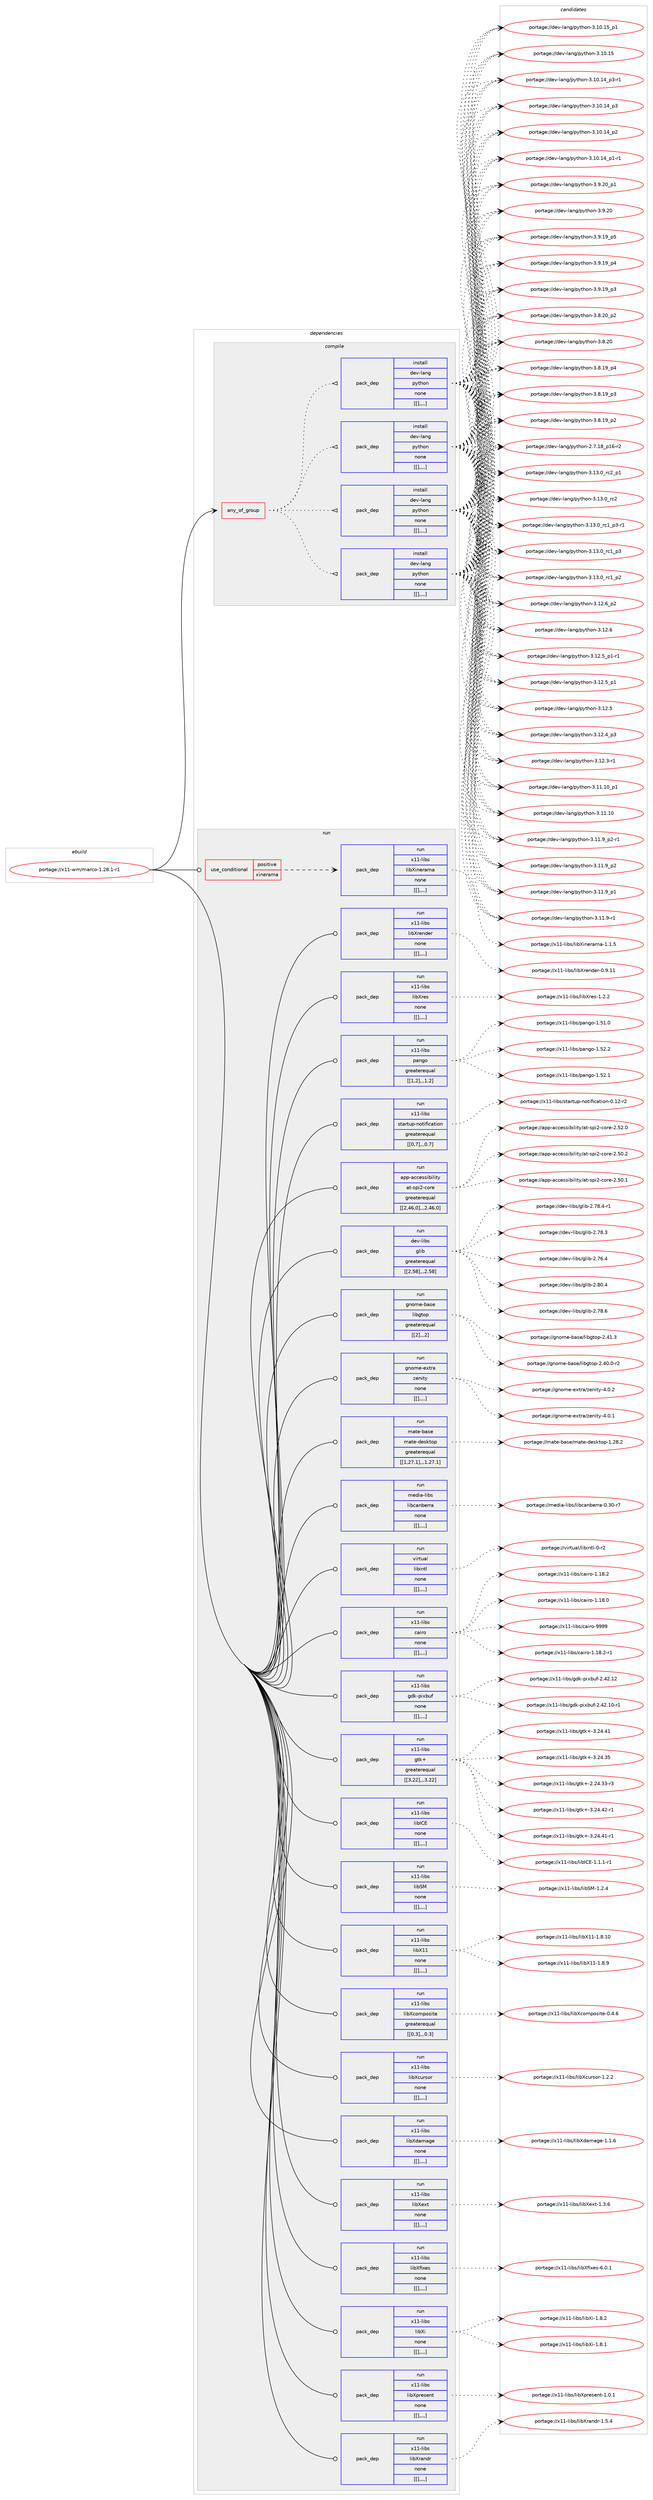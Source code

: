 digraph prolog {

# *************
# Graph options
# *************

newrank=true;
concentrate=true;
compound=true;
graph [rankdir=LR,fontname=Helvetica,fontsize=10,ranksep=1.5];#, ranksep=2.5, nodesep=0.2];
edge  [arrowhead=vee];
node  [fontname=Helvetica,fontsize=10];

# **********
# The ebuild
# **********

subgraph cluster_leftcol {
color=gray;
label=<<i>ebuild</i>>;
id [label="portage://x11-wm/marco-1.28.1-r1", color=red, width=4, href="../x11-wm/marco-1.28.1-r1.svg"];
}

# ****************
# The dependencies
# ****************

subgraph cluster_midcol {
color=gray;
label=<<i>dependencies</i>>;
subgraph cluster_compile {
fillcolor="#eeeeee";
style=filled;
label=<<i>compile</i>>;
subgraph any3238 {
dependency483380 [label=<<TABLE BORDER="0" CELLBORDER="1" CELLSPACING="0" CELLPADDING="4"><TR><TD CELLPADDING="10">any_of_group</TD></TR></TABLE>>, shape=none, color=red];subgraph pack351051 {
dependency483381 [label=<<TABLE BORDER="0" CELLBORDER="1" CELLSPACING="0" CELLPADDING="4" WIDTH="220"><TR><TD ROWSPAN="6" CELLPADDING="30">pack_dep</TD></TR><TR><TD WIDTH="110">install</TD></TR><TR><TD>dev-lang</TD></TR><TR><TD>python</TD></TR><TR><TD>none</TD></TR><TR><TD>[[],,,,]</TD></TR></TABLE>>, shape=none, color=blue];
}
dependency483380:e -> dependency483381:w [weight=20,style="dotted",arrowhead="oinv"];
subgraph pack351052 {
dependency483382 [label=<<TABLE BORDER="0" CELLBORDER="1" CELLSPACING="0" CELLPADDING="4" WIDTH="220"><TR><TD ROWSPAN="6" CELLPADDING="30">pack_dep</TD></TR><TR><TD WIDTH="110">install</TD></TR><TR><TD>dev-lang</TD></TR><TR><TD>python</TD></TR><TR><TD>none</TD></TR><TR><TD>[[],,,,]</TD></TR></TABLE>>, shape=none, color=blue];
}
dependency483380:e -> dependency483382:w [weight=20,style="dotted",arrowhead="oinv"];
subgraph pack351053 {
dependency483383 [label=<<TABLE BORDER="0" CELLBORDER="1" CELLSPACING="0" CELLPADDING="4" WIDTH="220"><TR><TD ROWSPAN="6" CELLPADDING="30">pack_dep</TD></TR><TR><TD WIDTH="110">install</TD></TR><TR><TD>dev-lang</TD></TR><TR><TD>python</TD></TR><TR><TD>none</TD></TR><TR><TD>[[],,,,]</TD></TR></TABLE>>, shape=none, color=blue];
}
dependency483380:e -> dependency483383:w [weight=20,style="dotted",arrowhead="oinv"];
subgraph pack351054 {
dependency483384 [label=<<TABLE BORDER="0" CELLBORDER="1" CELLSPACING="0" CELLPADDING="4" WIDTH="220"><TR><TD ROWSPAN="6" CELLPADDING="30">pack_dep</TD></TR><TR><TD WIDTH="110">install</TD></TR><TR><TD>dev-lang</TD></TR><TR><TD>python</TD></TR><TR><TD>none</TD></TR><TR><TD>[[],,,,]</TD></TR></TABLE>>, shape=none, color=blue];
}
dependency483380:e -> dependency483384:w [weight=20,style="dotted",arrowhead="oinv"];
}
id:e -> dependency483380:w [weight=20,style="solid",arrowhead="vee"];
}
subgraph cluster_compileandrun {
fillcolor="#eeeeee";
style=filled;
label=<<i>compile and run</i>>;
}
subgraph cluster_run {
fillcolor="#eeeeee";
style=filled;
label=<<i>run</i>>;
subgraph cond128862 {
dependency483385 [label=<<TABLE BORDER="0" CELLBORDER="1" CELLSPACING="0" CELLPADDING="4"><TR><TD ROWSPAN="3" CELLPADDING="10">use_conditional</TD></TR><TR><TD>positive</TD></TR><TR><TD>xinerama</TD></TR></TABLE>>, shape=none, color=red];
subgraph pack351055 {
dependency483386 [label=<<TABLE BORDER="0" CELLBORDER="1" CELLSPACING="0" CELLPADDING="4" WIDTH="220"><TR><TD ROWSPAN="6" CELLPADDING="30">pack_dep</TD></TR><TR><TD WIDTH="110">run</TD></TR><TR><TD>x11-libs</TD></TR><TR><TD>libXinerama</TD></TR><TR><TD>none</TD></TR><TR><TD>[[],,,,]</TD></TR></TABLE>>, shape=none, color=blue];
}
dependency483385:e -> dependency483386:w [weight=20,style="dashed",arrowhead="vee"];
}
id:e -> dependency483385:w [weight=20,style="solid",arrowhead="odot"];
subgraph pack351056 {
dependency483387 [label=<<TABLE BORDER="0" CELLBORDER="1" CELLSPACING="0" CELLPADDING="4" WIDTH="220"><TR><TD ROWSPAN="6" CELLPADDING="30">pack_dep</TD></TR><TR><TD WIDTH="110">run</TD></TR><TR><TD>app-accessibility</TD></TR><TR><TD>at-spi2-core</TD></TR><TR><TD>greaterequal</TD></TR><TR><TD>[[2,46,0],,,2.46.0]</TD></TR></TABLE>>, shape=none, color=blue];
}
id:e -> dependency483387:w [weight=20,style="solid",arrowhead="odot"];
subgraph pack351057 {
dependency483388 [label=<<TABLE BORDER="0" CELLBORDER="1" CELLSPACING="0" CELLPADDING="4" WIDTH="220"><TR><TD ROWSPAN="6" CELLPADDING="30">pack_dep</TD></TR><TR><TD WIDTH="110">run</TD></TR><TR><TD>dev-libs</TD></TR><TR><TD>glib</TD></TR><TR><TD>greaterequal</TD></TR><TR><TD>[[2,58],,,2.58]</TD></TR></TABLE>>, shape=none, color=blue];
}
id:e -> dependency483388:w [weight=20,style="solid",arrowhead="odot"];
subgraph pack351058 {
dependency483389 [label=<<TABLE BORDER="0" CELLBORDER="1" CELLSPACING="0" CELLPADDING="4" WIDTH="220"><TR><TD ROWSPAN="6" CELLPADDING="30">pack_dep</TD></TR><TR><TD WIDTH="110">run</TD></TR><TR><TD>gnome-base</TD></TR><TR><TD>libgtop</TD></TR><TR><TD>greaterequal</TD></TR><TR><TD>[[2],,,2]</TD></TR></TABLE>>, shape=none, color=blue];
}
id:e -> dependency483389:w [weight=20,style="solid",arrowhead="odot"];
subgraph pack351059 {
dependency483390 [label=<<TABLE BORDER="0" CELLBORDER="1" CELLSPACING="0" CELLPADDING="4" WIDTH="220"><TR><TD ROWSPAN="6" CELLPADDING="30">pack_dep</TD></TR><TR><TD WIDTH="110">run</TD></TR><TR><TD>gnome-extra</TD></TR><TR><TD>zenity</TD></TR><TR><TD>none</TD></TR><TR><TD>[[],,,,]</TD></TR></TABLE>>, shape=none, color=blue];
}
id:e -> dependency483390:w [weight=20,style="solid",arrowhead="odot"];
subgraph pack351060 {
dependency483391 [label=<<TABLE BORDER="0" CELLBORDER="1" CELLSPACING="0" CELLPADDING="4" WIDTH="220"><TR><TD ROWSPAN="6" CELLPADDING="30">pack_dep</TD></TR><TR><TD WIDTH="110">run</TD></TR><TR><TD>mate-base</TD></TR><TR><TD>mate-desktop</TD></TR><TR><TD>greaterequal</TD></TR><TR><TD>[[1,27,1],,,1.27.1]</TD></TR></TABLE>>, shape=none, color=blue];
}
id:e -> dependency483391:w [weight=20,style="solid",arrowhead="odot"];
subgraph pack351061 {
dependency483392 [label=<<TABLE BORDER="0" CELLBORDER="1" CELLSPACING="0" CELLPADDING="4" WIDTH="220"><TR><TD ROWSPAN="6" CELLPADDING="30">pack_dep</TD></TR><TR><TD WIDTH="110">run</TD></TR><TR><TD>media-libs</TD></TR><TR><TD>libcanberra</TD></TR><TR><TD>none</TD></TR><TR><TD>[[],,,,]</TD></TR></TABLE>>, shape=none, color=blue];
}
id:e -> dependency483392:w [weight=20,style="solid",arrowhead="odot"];
subgraph pack351062 {
dependency483393 [label=<<TABLE BORDER="0" CELLBORDER="1" CELLSPACING="0" CELLPADDING="4" WIDTH="220"><TR><TD ROWSPAN="6" CELLPADDING="30">pack_dep</TD></TR><TR><TD WIDTH="110">run</TD></TR><TR><TD>virtual</TD></TR><TR><TD>libintl</TD></TR><TR><TD>none</TD></TR><TR><TD>[[],,,,]</TD></TR></TABLE>>, shape=none, color=blue];
}
id:e -> dependency483393:w [weight=20,style="solid",arrowhead="odot"];
subgraph pack351063 {
dependency483394 [label=<<TABLE BORDER="0" CELLBORDER="1" CELLSPACING="0" CELLPADDING="4" WIDTH="220"><TR><TD ROWSPAN="6" CELLPADDING="30">pack_dep</TD></TR><TR><TD WIDTH="110">run</TD></TR><TR><TD>x11-libs</TD></TR><TR><TD>cairo</TD></TR><TR><TD>none</TD></TR><TR><TD>[[],,,,]</TD></TR></TABLE>>, shape=none, color=blue];
}
id:e -> dependency483394:w [weight=20,style="solid",arrowhead="odot"];
subgraph pack351064 {
dependency483395 [label=<<TABLE BORDER="0" CELLBORDER="1" CELLSPACING="0" CELLPADDING="4" WIDTH="220"><TR><TD ROWSPAN="6" CELLPADDING="30">pack_dep</TD></TR><TR><TD WIDTH="110">run</TD></TR><TR><TD>x11-libs</TD></TR><TR><TD>gdk-pixbuf</TD></TR><TR><TD>none</TD></TR><TR><TD>[[],,,,]</TD></TR></TABLE>>, shape=none, color=blue];
}
id:e -> dependency483395:w [weight=20,style="solid",arrowhead="odot"];
subgraph pack351065 {
dependency483396 [label=<<TABLE BORDER="0" CELLBORDER="1" CELLSPACING="0" CELLPADDING="4" WIDTH="220"><TR><TD ROWSPAN="6" CELLPADDING="30">pack_dep</TD></TR><TR><TD WIDTH="110">run</TD></TR><TR><TD>x11-libs</TD></TR><TR><TD>gtk+</TD></TR><TR><TD>greaterequal</TD></TR><TR><TD>[[3,22],,,3.22]</TD></TR></TABLE>>, shape=none, color=blue];
}
id:e -> dependency483396:w [weight=20,style="solid",arrowhead="odot"];
subgraph pack351066 {
dependency483397 [label=<<TABLE BORDER="0" CELLBORDER="1" CELLSPACING="0" CELLPADDING="4" WIDTH="220"><TR><TD ROWSPAN="6" CELLPADDING="30">pack_dep</TD></TR><TR><TD WIDTH="110">run</TD></TR><TR><TD>x11-libs</TD></TR><TR><TD>libICE</TD></TR><TR><TD>none</TD></TR><TR><TD>[[],,,,]</TD></TR></TABLE>>, shape=none, color=blue];
}
id:e -> dependency483397:w [weight=20,style="solid",arrowhead="odot"];
subgraph pack351067 {
dependency483398 [label=<<TABLE BORDER="0" CELLBORDER="1" CELLSPACING="0" CELLPADDING="4" WIDTH="220"><TR><TD ROWSPAN="6" CELLPADDING="30">pack_dep</TD></TR><TR><TD WIDTH="110">run</TD></TR><TR><TD>x11-libs</TD></TR><TR><TD>libSM</TD></TR><TR><TD>none</TD></TR><TR><TD>[[],,,,]</TD></TR></TABLE>>, shape=none, color=blue];
}
id:e -> dependency483398:w [weight=20,style="solid",arrowhead="odot"];
subgraph pack351068 {
dependency483399 [label=<<TABLE BORDER="0" CELLBORDER="1" CELLSPACING="0" CELLPADDING="4" WIDTH="220"><TR><TD ROWSPAN="6" CELLPADDING="30">pack_dep</TD></TR><TR><TD WIDTH="110">run</TD></TR><TR><TD>x11-libs</TD></TR><TR><TD>libX11</TD></TR><TR><TD>none</TD></TR><TR><TD>[[],,,,]</TD></TR></TABLE>>, shape=none, color=blue];
}
id:e -> dependency483399:w [weight=20,style="solid",arrowhead="odot"];
subgraph pack351069 {
dependency483400 [label=<<TABLE BORDER="0" CELLBORDER="1" CELLSPACING="0" CELLPADDING="4" WIDTH="220"><TR><TD ROWSPAN="6" CELLPADDING="30">pack_dep</TD></TR><TR><TD WIDTH="110">run</TD></TR><TR><TD>x11-libs</TD></TR><TR><TD>libXcomposite</TD></TR><TR><TD>greaterequal</TD></TR><TR><TD>[[0,3],,,0.3]</TD></TR></TABLE>>, shape=none, color=blue];
}
id:e -> dependency483400:w [weight=20,style="solid",arrowhead="odot"];
subgraph pack351070 {
dependency483401 [label=<<TABLE BORDER="0" CELLBORDER="1" CELLSPACING="0" CELLPADDING="4" WIDTH="220"><TR><TD ROWSPAN="6" CELLPADDING="30">pack_dep</TD></TR><TR><TD WIDTH="110">run</TD></TR><TR><TD>x11-libs</TD></TR><TR><TD>libXcursor</TD></TR><TR><TD>none</TD></TR><TR><TD>[[],,,,]</TD></TR></TABLE>>, shape=none, color=blue];
}
id:e -> dependency483401:w [weight=20,style="solid",arrowhead="odot"];
subgraph pack351071 {
dependency483402 [label=<<TABLE BORDER="0" CELLBORDER="1" CELLSPACING="0" CELLPADDING="4" WIDTH="220"><TR><TD ROWSPAN="6" CELLPADDING="30">pack_dep</TD></TR><TR><TD WIDTH="110">run</TD></TR><TR><TD>x11-libs</TD></TR><TR><TD>libXdamage</TD></TR><TR><TD>none</TD></TR><TR><TD>[[],,,,]</TD></TR></TABLE>>, shape=none, color=blue];
}
id:e -> dependency483402:w [weight=20,style="solid",arrowhead="odot"];
subgraph pack351072 {
dependency483403 [label=<<TABLE BORDER="0" CELLBORDER="1" CELLSPACING="0" CELLPADDING="4" WIDTH="220"><TR><TD ROWSPAN="6" CELLPADDING="30">pack_dep</TD></TR><TR><TD WIDTH="110">run</TD></TR><TR><TD>x11-libs</TD></TR><TR><TD>libXext</TD></TR><TR><TD>none</TD></TR><TR><TD>[[],,,,]</TD></TR></TABLE>>, shape=none, color=blue];
}
id:e -> dependency483403:w [weight=20,style="solid",arrowhead="odot"];
subgraph pack351073 {
dependency483404 [label=<<TABLE BORDER="0" CELLBORDER="1" CELLSPACING="0" CELLPADDING="4" WIDTH="220"><TR><TD ROWSPAN="6" CELLPADDING="30">pack_dep</TD></TR><TR><TD WIDTH="110">run</TD></TR><TR><TD>x11-libs</TD></TR><TR><TD>libXfixes</TD></TR><TR><TD>none</TD></TR><TR><TD>[[],,,,]</TD></TR></TABLE>>, shape=none, color=blue];
}
id:e -> dependency483404:w [weight=20,style="solid",arrowhead="odot"];
subgraph pack351074 {
dependency483405 [label=<<TABLE BORDER="0" CELLBORDER="1" CELLSPACING="0" CELLPADDING="4" WIDTH="220"><TR><TD ROWSPAN="6" CELLPADDING="30">pack_dep</TD></TR><TR><TD WIDTH="110">run</TD></TR><TR><TD>x11-libs</TD></TR><TR><TD>libXi</TD></TR><TR><TD>none</TD></TR><TR><TD>[[],,,,]</TD></TR></TABLE>>, shape=none, color=blue];
}
id:e -> dependency483405:w [weight=20,style="solid",arrowhead="odot"];
subgraph pack351075 {
dependency483406 [label=<<TABLE BORDER="0" CELLBORDER="1" CELLSPACING="0" CELLPADDING="4" WIDTH="220"><TR><TD ROWSPAN="6" CELLPADDING="30">pack_dep</TD></TR><TR><TD WIDTH="110">run</TD></TR><TR><TD>x11-libs</TD></TR><TR><TD>libXpresent</TD></TR><TR><TD>none</TD></TR><TR><TD>[[],,,,]</TD></TR></TABLE>>, shape=none, color=blue];
}
id:e -> dependency483406:w [weight=20,style="solid",arrowhead="odot"];
subgraph pack351076 {
dependency483407 [label=<<TABLE BORDER="0" CELLBORDER="1" CELLSPACING="0" CELLPADDING="4" WIDTH="220"><TR><TD ROWSPAN="6" CELLPADDING="30">pack_dep</TD></TR><TR><TD WIDTH="110">run</TD></TR><TR><TD>x11-libs</TD></TR><TR><TD>libXrandr</TD></TR><TR><TD>none</TD></TR><TR><TD>[[],,,,]</TD></TR></TABLE>>, shape=none, color=blue];
}
id:e -> dependency483407:w [weight=20,style="solid",arrowhead="odot"];
subgraph pack351077 {
dependency483408 [label=<<TABLE BORDER="0" CELLBORDER="1" CELLSPACING="0" CELLPADDING="4" WIDTH="220"><TR><TD ROWSPAN="6" CELLPADDING="30">pack_dep</TD></TR><TR><TD WIDTH="110">run</TD></TR><TR><TD>x11-libs</TD></TR><TR><TD>libXrender</TD></TR><TR><TD>none</TD></TR><TR><TD>[[],,,,]</TD></TR></TABLE>>, shape=none, color=blue];
}
id:e -> dependency483408:w [weight=20,style="solid",arrowhead="odot"];
subgraph pack351078 {
dependency483409 [label=<<TABLE BORDER="0" CELLBORDER="1" CELLSPACING="0" CELLPADDING="4" WIDTH="220"><TR><TD ROWSPAN="6" CELLPADDING="30">pack_dep</TD></TR><TR><TD WIDTH="110">run</TD></TR><TR><TD>x11-libs</TD></TR><TR><TD>libXres</TD></TR><TR><TD>none</TD></TR><TR><TD>[[],,,,]</TD></TR></TABLE>>, shape=none, color=blue];
}
id:e -> dependency483409:w [weight=20,style="solid",arrowhead="odot"];
subgraph pack351079 {
dependency483410 [label=<<TABLE BORDER="0" CELLBORDER="1" CELLSPACING="0" CELLPADDING="4" WIDTH="220"><TR><TD ROWSPAN="6" CELLPADDING="30">pack_dep</TD></TR><TR><TD WIDTH="110">run</TD></TR><TR><TD>x11-libs</TD></TR><TR><TD>pango</TD></TR><TR><TD>greaterequal</TD></TR><TR><TD>[[1,2],,,1.2]</TD></TR></TABLE>>, shape=none, color=blue];
}
id:e -> dependency483410:w [weight=20,style="solid",arrowhead="odot"];
subgraph pack351080 {
dependency483411 [label=<<TABLE BORDER="0" CELLBORDER="1" CELLSPACING="0" CELLPADDING="4" WIDTH="220"><TR><TD ROWSPAN="6" CELLPADDING="30">pack_dep</TD></TR><TR><TD WIDTH="110">run</TD></TR><TR><TD>x11-libs</TD></TR><TR><TD>startup-notification</TD></TR><TR><TD>greaterequal</TD></TR><TR><TD>[[0,7],,,0.7]</TD></TR></TABLE>>, shape=none, color=blue];
}
id:e -> dependency483411:w [weight=20,style="solid",arrowhead="odot"];
}
}

# **************
# The candidates
# **************

subgraph cluster_choices {
rank=same;
color=gray;
label=<<i>candidates</i>>;

subgraph choice351051 {
color=black;
nodesep=1;
choice100101118451089711010347112121116104111110455146495146489511499509511249 [label="portage://dev-lang/python-3.13.0_rc2_p1", color=red, width=4,href="../dev-lang/python-3.13.0_rc2_p1.svg"];
choice10010111845108971101034711212111610411111045514649514648951149950 [label="portage://dev-lang/python-3.13.0_rc2", color=red, width=4,href="../dev-lang/python-3.13.0_rc2.svg"];
choice1001011184510897110103471121211161041111104551464951464895114994995112514511449 [label="portage://dev-lang/python-3.13.0_rc1_p3-r1", color=red, width=4,href="../dev-lang/python-3.13.0_rc1_p3-r1.svg"];
choice100101118451089711010347112121116104111110455146495146489511499499511251 [label="portage://dev-lang/python-3.13.0_rc1_p3", color=red, width=4,href="../dev-lang/python-3.13.0_rc1_p3.svg"];
choice100101118451089711010347112121116104111110455146495146489511499499511250 [label="portage://dev-lang/python-3.13.0_rc1_p2", color=red, width=4,href="../dev-lang/python-3.13.0_rc1_p2.svg"];
choice100101118451089711010347112121116104111110455146495046549511250 [label="portage://dev-lang/python-3.12.6_p2", color=red, width=4,href="../dev-lang/python-3.12.6_p2.svg"];
choice10010111845108971101034711212111610411111045514649504654 [label="portage://dev-lang/python-3.12.6", color=red, width=4,href="../dev-lang/python-3.12.6.svg"];
choice1001011184510897110103471121211161041111104551464950465395112494511449 [label="portage://dev-lang/python-3.12.5_p1-r1", color=red, width=4,href="../dev-lang/python-3.12.5_p1-r1.svg"];
choice100101118451089711010347112121116104111110455146495046539511249 [label="portage://dev-lang/python-3.12.5_p1", color=red, width=4,href="../dev-lang/python-3.12.5_p1.svg"];
choice10010111845108971101034711212111610411111045514649504653 [label="portage://dev-lang/python-3.12.5", color=red, width=4,href="../dev-lang/python-3.12.5.svg"];
choice100101118451089711010347112121116104111110455146495046529511251 [label="portage://dev-lang/python-3.12.4_p3", color=red, width=4,href="../dev-lang/python-3.12.4_p3.svg"];
choice100101118451089711010347112121116104111110455146495046514511449 [label="portage://dev-lang/python-3.12.3-r1", color=red, width=4,href="../dev-lang/python-3.12.3-r1.svg"];
choice10010111845108971101034711212111610411111045514649494649489511249 [label="portage://dev-lang/python-3.11.10_p1", color=red, width=4,href="../dev-lang/python-3.11.10_p1.svg"];
choice1001011184510897110103471121211161041111104551464949464948 [label="portage://dev-lang/python-3.11.10", color=red, width=4,href="../dev-lang/python-3.11.10.svg"];
choice1001011184510897110103471121211161041111104551464949465795112504511449 [label="portage://dev-lang/python-3.11.9_p2-r1", color=red, width=4,href="../dev-lang/python-3.11.9_p2-r1.svg"];
choice100101118451089711010347112121116104111110455146494946579511250 [label="portage://dev-lang/python-3.11.9_p2", color=red, width=4,href="../dev-lang/python-3.11.9_p2.svg"];
choice100101118451089711010347112121116104111110455146494946579511249 [label="portage://dev-lang/python-3.11.9_p1", color=red, width=4,href="../dev-lang/python-3.11.9_p1.svg"];
choice100101118451089711010347112121116104111110455146494946574511449 [label="portage://dev-lang/python-3.11.9-r1", color=red, width=4,href="../dev-lang/python-3.11.9-r1.svg"];
choice10010111845108971101034711212111610411111045514649484649539511249 [label="portage://dev-lang/python-3.10.15_p1", color=red, width=4,href="../dev-lang/python-3.10.15_p1.svg"];
choice1001011184510897110103471121211161041111104551464948464953 [label="portage://dev-lang/python-3.10.15", color=red, width=4,href="../dev-lang/python-3.10.15.svg"];
choice100101118451089711010347112121116104111110455146494846495295112514511449 [label="portage://dev-lang/python-3.10.14_p3-r1", color=red, width=4,href="../dev-lang/python-3.10.14_p3-r1.svg"];
choice10010111845108971101034711212111610411111045514649484649529511251 [label="portage://dev-lang/python-3.10.14_p3", color=red, width=4,href="../dev-lang/python-3.10.14_p3.svg"];
choice10010111845108971101034711212111610411111045514649484649529511250 [label="portage://dev-lang/python-3.10.14_p2", color=red, width=4,href="../dev-lang/python-3.10.14_p2.svg"];
choice100101118451089711010347112121116104111110455146494846495295112494511449 [label="portage://dev-lang/python-3.10.14_p1-r1", color=red, width=4,href="../dev-lang/python-3.10.14_p1-r1.svg"];
choice100101118451089711010347112121116104111110455146574650489511249 [label="portage://dev-lang/python-3.9.20_p1", color=red, width=4,href="../dev-lang/python-3.9.20_p1.svg"];
choice10010111845108971101034711212111610411111045514657465048 [label="portage://dev-lang/python-3.9.20", color=red, width=4,href="../dev-lang/python-3.9.20.svg"];
choice100101118451089711010347112121116104111110455146574649579511253 [label="portage://dev-lang/python-3.9.19_p5", color=red, width=4,href="../dev-lang/python-3.9.19_p5.svg"];
choice100101118451089711010347112121116104111110455146574649579511252 [label="portage://dev-lang/python-3.9.19_p4", color=red, width=4,href="../dev-lang/python-3.9.19_p4.svg"];
choice100101118451089711010347112121116104111110455146574649579511251 [label="portage://dev-lang/python-3.9.19_p3", color=red, width=4,href="../dev-lang/python-3.9.19_p3.svg"];
choice100101118451089711010347112121116104111110455146564650489511250 [label="portage://dev-lang/python-3.8.20_p2", color=red, width=4,href="../dev-lang/python-3.8.20_p2.svg"];
choice10010111845108971101034711212111610411111045514656465048 [label="portage://dev-lang/python-3.8.20", color=red, width=4,href="../dev-lang/python-3.8.20.svg"];
choice100101118451089711010347112121116104111110455146564649579511252 [label="portage://dev-lang/python-3.8.19_p4", color=red, width=4,href="../dev-lang/python-3.8.19_p4.svg"];
choice100101118451089711010347112121116104111110455146564649579511251 [label="portage://dev-lang/python-3.8.19_p3", color=red, width=4,href="../dev-lang/python-3.8.19_p3.svg"];
choice100101118451089711010347112121116104111110455146564649579511250 [label="portage://dev-lang/python-3.8.19_p2", color=red, width=4,href="../dev-lang/python-3.8.19_p2.svg"];
choice100101118451089711010347112121116104111110455046554649569511249544511450 [label="portage://dev-lang/python-2.7.18_p16-r2", color=red, width=4,href="../dev-lang/python-2.7.18_p16-r2.svg"];
dependency483381:e -> choice100101118451089711010347112121116104111110455146495146489511499509511249:w [style=dotted,weight="100"];
dependency483381:e -> choice10010111845108971101034711212111610411111045514649514648951149950:w [style=dotted,weight="100"];
dependency483381:e -> choice1001011184510897110103471121211161041111104551464951464895114994995112514511449:w [style=dotted,weight="100"];
dependency483381:e -> choice100101118451089711010347112121116104111110455146495146489511499499511251:w [style=dotted,weight="100"];
dependency483381:e -> choice100101118451089711010347112121116104111110455146495146489511499499511250:w [style=dotted,weight="100"];
dependency483381:e -> choice100101118451089711010347112121116104111110455146495046549511250:w [style=dotted,weight="100"];
dependency483381:e -> choice10010111845108971101034711212111610411111045514649504654:w [style=dotted,weight="100"];
dependency483381:e -> choice1001011184510897110103471121211161041111104551464950465395112494511449:w [style=dotted,weight="100"];
dependency483381:e -> choice100101118451089711010347112121116104111110455146495046539511249:w [style=dotted,weight="100"];
dependency483381:e -> choice10010111845108971101034711212111610411111045514649504653:w [style=dotted,weight="100"];
dependency483381:e -> choice100101118451089711010347112121116104111110455146495046529511251:w [style=dotted,weight="100"];
dependency483381:e -> choice100101118451089711010347112121116104111110455146495046514511449:w [style=dotted,weight="100"];
dependency483381:e -> choice10010111845108971101034711212111610411111045514649494649489511249:w [style=dotted,weight="100"];
dependency483381:e -> choice1001011184510897110103471121211161041111104551464949464948:w [style=dotted,weight="100"];
dependency483381:e -> choice1001011184510897110103471121211161041111104551464949465795112504511449:w [style=dotted,weight="100"];
dependency483381:e -> choice100101118451089711010347112121116104111110455146494946579511250:w [style=dotted,weight="100"];
dependency483381:e -> choice100101118451089711010347112121116104111110455146494946579511249:w [style=dotted,weight="100"];
dependency483381:e -> choice100101118451089711010347112121116104111110455146494946574511449:w [style=dotted,weight="100"];
dependency483381:e -> choice10010111845108971101034711212111610411111045514649484649539511249:w [style=dotted,weight="100"];
dependency483381:e -> choice1001011184510897110103471121211161041111104551464948464953:w [style=dotted,weight="100"];
dependency483381:e -> choice100101118451089711010347112121116104111110455146494846495295112514511449:w [style=dotted,weight="100"];
dependency483381:e -> choice10010111845108971101034711212111610411111045514649484649529511251:w [style=dotted,weight="100"];
dependency483381:e -> choice10010111845108971101034711212111610411111045514649484649529511250:w [style=dotted,weight="100"];
dependency483381:e -> choice100101118451089711010347112121116104111110455146494846495295112494511449:w [style=dotted,weight="100"];
dependency483381:e -> choice100101118451089711010347112121116104111110455146574650489511249:w [style=dotted,weight="100"];
dependency483381:e -> choice10010111845108971101034711212111610411111045514657465048:w [style=dotted,weight="100"];
dependency483381:e -> choice100101118451089711010347112121116104111110455146574649579511253:w [style=dotted,weight="100"];
dependency483381:e -> choice100101118451089711010347112121116104111110455146574649579511252:w [style=dotted,weight="100"];
dependency483381:e -> choice100101118451089711010347112121116104111110455146574649579511251:w [style=dotted,weight="100"];
dependency483381:e -> choice100101118451089711010347112121116104111110455146564650489511250:w [style=dotted,weight="100"];
dependency483381:e -> choice10010111845108971101034711212111610411111045514656465048:w [style=dotted,weight="100"];
dependency483381:e -> choice100101118451089711010347112121116104111110455146564649579511252:w [style=dotted,weight="100"];
dependency483381:e -> choice100101118451089711010347112121116104111110455146564649579511251:w [style=dotted,weight="100"];
dependency483381:e -> choice100101118451089711010347112121116104111110455146564649579511250:w [style=dotted,weight="100"];
dependency483381:e -> choice100101118451089711010347112121116104111110455046554649569511249544511450:w [style=dotted,weight="100"];
}
subgraph choice351052 {
color=black;
nodesep=1;
choice100101118451089711010347112121116104111110455146495146489511499509511249 [label="portage://dev-lang/python-3.13.0_rc2_p1", color=red, width=4,href="../dev-lang/python-3.13.0_rc2_p1.svg"];
choice10010111845108971101034711212111610411111045514649514648951149950 [label="portage://dev-lang/python-3.13.0_rc2", color=red, width=4,href="../dev-lang/python-3.13.0_rc2.svg"];
choice1001011184510897110103471121211161041111104551464951464895114994995112514511449 [label="portage://dev-lang/python-3.13.0_rc1_p3-r1", color=red, width=4,href="../dev-lang/python-3.13.0_rc1_p3-r1.svg"];
choice100101118451089711010347112121116104111110455146495146489511499499511251 [label="portage://dev-lang/python-3.13.0_rc1_p3", color=red, width=4,href="../dev-lang/python-3.13.0_rc1_p3.svg"];
choice100101118451089711010347112121116104111110455146495146489511499499511250 [label="portage://dev-lang/python-3.13.0_rc1_p2", color=red, width=4,href="../dev-lang/python-3.13.0_rc1_p2.svg"];
choice100101118451089711010347112121116104111110455146495046549511250 [label="portage://dev-lang/python-3.12.6_p2", color=red, width=4,href="../dev-lang/python-3.12.6_p2.svg"];
choice10010111845108971101034711212111610411111045514649504654 [label="portage://dev-lang/python-3.12.6", color=red, width=4,href="../dev-lang/python-3.12.6.svg"];
choice1001011184510897110103471121211161041111104551464950465395112494511449 [label="portage://dev-lang/python-3.12.5_p1-r1", color=red, width=4,href="../dev-lang/python-3.12.5_p1-r1.svg"];
choice100101118451089711010347112121116104111110455146495046539511249 [label="portage://dev-lang/python-3.12.5_p1", color=red, width=4,href="../dev-lang/python-3.12.5_p1.svg"];
choice10010111845108971101034711212111610411111045514649504653 [label="portage://dev-lang/python-3.12.5", color=red, width=4,href="../dev-lang/python-3.12.5.svg"];
choice100101118451089711010347112121116104111110455146495046529511251 [label="portage://dev-lang/python-3.12.4_p3", color=red, width=4,href="../dev-lang/python-3.12.4_p3.svg"];
choice100101118451089711010347112121116104111110455146495046514511449 [label="portage://dev-lang/python-3.12.3-r1", color=red, width=4,href="../dev-lang/python-3.12.3-r1.svg"];
choice10010111845108971101034711212111610411111045514649494649489511249 [label="portage://dev-lang/python-3.11.10_p1", color=red, width=4,href="../dev-lang/python-3.11.10_p1.svg"];
choice1001011184510897110103471121211161041111104551464949464948 [label="portage://dev-lang/python-3.11.10", color=red, width=4,href="../dev-lang/python-3.11.10.svg"];
choice1001011184510897110103471121211161041111104551464949465795112504511449 [label="portage://dev-lang/python-3.11.9_p2-r1", color=red, width=4,href="../dev-lang/python-3.11.9_p2-r1.svg"];
choice100101118451089711010347112121116104111110455146494946579511250 [label="portage://dev-lang/python-3.11.9_p2", color=red, width=4,href="../dev-lang/python-3.11.9_p2.svg"];
choice100101118451089711010347112121116104111110455146494946579511249 [label="portage://dev-lang/python-3.11.9_p1", color=red, width=4,href="../dev-lang/python-3.11.9_p1.svg"];
choice100101118451089711010347112121116104111110455146494946574511449 [label="portage://dev-lang/python-3.11.9-r1", color=red, width=4,href="../dev-lang/python-3.11.9-r1.svg"];
choice10010111845108971101034711212111610411111045514649484649539511249 [label="portage://dev-lang/python-3.10.15_p1", color=red, width=4,href="../dev-lang/python-3.10.15_p1.svg"];
choice1001011184510897110103471121211161041111104551464948464953 [label="portage://dev-lang/python-3.10.15", color=red, width=4,href="../dev-lang/python-3.10.15.svg"];
choice100101118451089711010347112121116104111110455146494846495295112514511449 [label="portage://dev-lang/python-3.10.14_p3-r1", color=red, width=4,href="../dev-lang/python-3.10.14_p3-r1.svg"];
choice10010111845108971101034711212111610411111045514649484649529511251 [label="portage://dev-lang/python-3.10.14_p3", color=red, width=4,href="../dev-lang/python-3.10.14_p3.svg"];
choice10010111845108971101034711212111610411111045514649484649529511250 [label="portage://dev-lang/python-3.10.14_p2", color=red, width=4,href="../dev-lang/python-3.10.14_p2.svg"];
choice100101118451089711010347112121116104111110455146494846495295112494511449 [label="portage://dev-lang/python-3.10.14_p1-r1", color=red, width=4,href="../dev-lang/python-3.10.14_p1-r1.svg"];
choice100101118451089711010347112121116104111110455146574650489511249 [label="portage://dev-lang/python-3.9.20_p1", color=red, width=4,href="../dev-lang/python-3.9.20_p1.svg"];
choice10010111845108971101034711212111610411111045514657465048 [label="portage://dev-lang/python-3.9.20", color=red, width=4,href="../dev-lang/python-3.9.20.svg"];
choice100101118451089711010347112121116104111110455146574649579511253 [label="portage://dev-lang/python-3.9.19_p5", color=red, width=4,href="../dev-lang/python-3.9.19_p5.svg"];
choice100101118451089711010347112121116104111110455146574649579511252 [label="portage://dev-lang/python-3.9.19_p4", color=red, width=4,href="../dev-lang/python-3.9.19_p4.svg"];
choice100101118451089711010347112121116104111110455146574649579511251 [label="portage://dev-lang/python-3.9.19_p3", color=red, width=4,href="../dev-lang/python-3.9.19_p3.svg"];
choice100101118451089711010347112121116104111110455146564650489511250 [label="portage://dev-lang/python-3.8.20_p2", color=red, width=4,href="../dev-lang/python-3.8.20_p2.svg"];
choice10010111845108971101034711212111610411111045514656465048 [label="portage://dev-lang/python-3.8.20", color=red, width=4,href="../dev-lang/python-3.8.20.svg"];
choice100101118451089711010347112121116104111110455146564649579511252 [label="portage://dev-lang/python-3.8.19_p4", color=red, width=4,href="../dev-lang/python-3.8.19_p4.svg"];
choice100101118451089711010347112121116104111110455146564649579511251 [label="portage://dev-lang/python-3.8.19_p3", color=red, width=4,href="../dev-lang/python-3.8.19_p3.svg"];
choice100101118451089711010347112121116104111110455146564649579511250 [label="portage://dev-lang/python-3.8.19_p2", color=red, width=4,href="../dev-lang/python-3.8.19_p2.svg"];
choice100101118451089711010347112121116104111110455046554649569511249544511450 [label="portage://dev-lang/python-2.7.18_p16-r2", color=red, width=4,href="../dev-lang/python-2.7.18_p16-r2.svg"];
dependency483382:e -> choice100101118451089711010347112121116104111110455146495146489511499509511249:w [style=dotted,weight="100"];
dependency483382:e -> choice10010111845108971101034711212111610411111045514649514648951149950:w [style=dotted,weight="100"];
dependency483382:e -> choice1001011184510897110103471121211161041111104551464951464895114994995112514511449:w [style=dotted,weight="100"];
dependency483382:e -> choice100101118451089711010347112121116104111110455146495146489511499499511251:w [style=dotted,weight="100"];
dependency483382:e -> choice100101118451089711010347112121116104111110455146495146489511499499511250:w [style=dotted,weight="100"];
dependency483382:e -> choice100101118451089711010347112121116104111110455146495046549511250:w [style=dotted,weight="100"];
dependency483382:e -> choice10010111845108971101034711212111610411111045514649504654:w [style=dotted,weight="100"];
dependency483382:e -> choice1001011184510897110103471121211161041111104551464950465395112494511449:w [style=dotted,weight="100"];
dependency483382:e -> choice100101118451089711010347112121116104111110455146495046539511249:w [style=dotted,weight="100"];
dependency483382:e -> choice10010111845108971101034711212111610411111045514649504653:w [style=dotted,weight="100"];
dependency483382:e -> choice100101118451089711010347112121116104111110455146495046529511251:w [style=dotted,weight="100"];
dependency483382:e -> choice100101118451089711010347112121116104111110455146495046514511449:w [style=dotted,weight="100"];
dependency483382:e -> choice10010111845108971101034711212111610411111045514649494649489511249:w [style=dotted,weight="100"];
dependency483382:e -> choice1001011184510897110103471121211161041111104551464949464948:w [style=dotted,weight="100"];
dependency483382:e -> choice1001011184510897110103471121211161041111104551464949465795112504511449:w [style=dotted,weight="100"];
dependency483382:e -> choice100101118451089711010347112121116104111110455146494946579511250:w [style=dotted,weight="100"];
dependency483382:e -> choice100101118451089711010347112121116104111110455146494946579511249:w [style=dotted,weight="100"];
dependency483382:e -> choice100101118451089711010347112121116104111110455146494946574511449:w [style=dotted,weight="100"];
dependency483382:e -> choice10010111845108971101034711212111610411111045514649484649539511249:w [style=dotted,weight="100"];
dependency483382:e -> choice1001011184510897110103471121211161041111104551464948464953:w [style=dotted,weight="100"];
dependency483382:e -> choice100101118451089711010347112121116104111110455146494846495295112514511449:w [style=dotted,weight="100"];
dependency483382:e -> choice10010111845108971101034711212111610411111045514649484649529511251:w [style=dotted,weight="100"];
dependency483382:e -> choice10010111845108971101034711212111610411111045514649484649529511250:w [style=dotted,weight="100"];
dependency483382:e -> choice100101118451089711010347112121116104111110455146494846495295112494511449:w [style=dotted,weight="100"];
dependency483382:e -> choice100101118451089711010347112121116104111110455146574650489511249:w [style=dotted,weight="100"];
dependency483382:e -> choice10010111845108971101034711212111610411111045514657465048:w [style=dotted,weight="100"];
dependency483382:e -> choice100101118451089711010347112121116104111110455146574649579511253:w [style=dotted,weight="100"];
dependency483382:e -> choice100101118451089711010347112121116104111110455146574649579511252:w [style=dotted,weight="100"];
dependency483382:e -> choice100101118451089711010347112121116104111110455146574649579511251:w [style=dotted,weight="100"];
dependency483382:e -> choice100101118451089711010347112121116104111110455146564650489511250:w [style=dotted,weight="100"];
dependency483382:e -> choice10010111845108971101034711212111610411111045514656465048:w [style=dotted,weight="100"];
dependency483382:e -> choice100101118451089711010347112121116104111110455146564649579511252:w [style=dotted,weight="100"];
dependency483382:e -> choice100101118451089711010347112121116104111110455146564649579511251:w [style=dotted,weight="100"];
dependency483382:e -> choice100101118451089711010347112121116104111110455146564649579511250:w [style=dotted,weight="100"];
dependency483382:e -> choice100101118451089711010347112121116104111110455046554649569511249544511450:w [style=dotted,weight="100"];
}
subgraph choice351053 {
color=black;
nodesep=1;
choice100101118451089711010347112121116104111110455146495146489511499509511249 [label="portage://dev-lang/python-3.13.0_rc2_p1", color=red, width=4,href="../dev-lang/python-3.13.0_rc2_p1.svg"];
choice10010111845108971101034711212111610411111045514649514648951149950 [label="portage://dev-lang/python-3.13.0_rc2", color=red, width=4,href="../dev-lang/python-3.13.0_rc2.svg"];
choice1001011184510897110103471121211161041111104551464951464895114994995112514511449 [label="portage://dev-lang/python-3.13.0_rc1_p3-r1", color=red, width=4,href="../dev-lang/python-3.13.0_rc1_p3-r1.svg"];
choice100101118451089711010347112121116104111110455146495146489511499499511251 [label="portage://dev-lang/python-3.13.0_rc1_p3", color=red, width=4,href="../dev-lang/python-3.13.0_rc1_p3.svg"];
choice100101118451089711010347112121116104111110455146495146489511499499511250 [label="portage://dev-lang/python-3.13.0_rc1_p2", color=red, width=4,href="../dev-lang/python-3.13.0_rc1_p2.svg"];
choice100101118451089711010347112121116104111110455146495046549511250 [label="portage://dev-lang/python-3.12.6_p2", color=red, width=4,href="../dev-lang/python-3.12.6_p2.svg"];
choice10010111845108971101034711212111610411111045514649504654 [label="portage://dev-lang/python-3.12.6", color=red, width=4,href="../dev-lang/python-3.12.6.svg"];
choice1001011184510897110103471121211161041111104551464950465395112494511449 [label="portage://dev-lang/python-3.12.5_p1-r1", color=red, width=4,href="../dev-lang/python-3.12.5_p1-r1.svg"];
choice100101118451089711010347112121116104111110455146495046539511249 [label="portage://dev-lang/python-3.12.5_p1", color=red, width=4,href="../dev-lang/python-3.12.5_p1.svg"];
choice10010111845108971101034711212111610411111045514649504653 [label="portage://dev-lang/python-3.12.5", color=red, width=4,href="../dev-lang/python-3.12.5.svg"];
choice100101118451089711010347112121116104111110455146495046529511251 [label="portage://dev-lang/python-3.12.4_p3", color=red, width=4,href="../dev-lang/python-3.12.4_p3.svg"];
choice100101118451089711010347112121116104111110455146495046514511449 [label="portage://dev-lang/python-3.12.3-r1", color=red, width=4,href="../dev-lang/python-3.12.3-r1.svg"];
choice10010111845108971101034711212111610411111045514649494649489511249 [label="portage://dev-lang/python-3.11.10_p1", color=red, width=4,href="../dev-lang/python-3.11.10_p1.svg"];
choice1001011184510897110103471121211161041111104551464949464948 [label="portage://dev-lang/python-3.11.10", color=red, width=4,href="../dev-lang/python-3.11.10.svg"];
choice1001011184510897110103471121211161041111104551464949465795112504511449 [label="portage://dev-lang/python-3.11.9_p2-r1", color=red, width=4,href="../dev-lang/python-3.11.9_p2-r1.svg"];
choice100101118451089711010347112121116104111110455146494946579511250 [label="portage://dev-lang/python-3.11.9_p2", color=red, width=4,href="../dev-lang/python-3.11.9_p2.svg"];
choice100101118451089711010347112121116104111110455146494946579511249 [label="portage://dev-lang/python-3.11.9_p1", color=red, width=4,href="../dev-lang/python-3.11.9_p1.svg"];
choice100101118451089711010347112121116104111110455146494946574511449 [label="portage://dev-lang/python-3.11.9-r1", color=red, width=4,href="../dev-lang/python-3.11.9-r1.svg"];
choice10010111845108971101034711212111610411111045514649484649539511249 [label="portage://dev-lang/python-3.10.15_p1", color=red, width=4,href="../dev-lang/python-3.10.15_p1.svg"];
choice1001011184510897110103471121211161041111104551464948464953 [label="portage://dev-lang/python-3.10.15", color=red, width=4,href="../dev-lang/python-3.10.15.svg"];
choice100101118451089711010347112121116104111110455146494846495295112514511449 [label="portage://dev-lang/python-3.10.14_p3-r1", color=red, width=4,href="../dev-lang/python-3.10.14_p3-r1.svg"];
choice10010111845108971101034711212111610411111045514649484649529511251 [label="portage://dev-lang/python-3.10.14_p3", color=red, width=4,href="../dev-lang/python-3.10.14_p3.svg"];
choice10010111845108971101034711212111610411111045514649484649529511250 [label="portage://dev-lang/python-3.10.14_p2", color=red, width=4,href="../dev-lang/python-3.10.14_p2.svg"];
choice100101118451089711010347112121116104111110455146494846495295112494511449 [label="portage://dev-lang/python-3.10.14_p1-r1", color=red, width=4,href="../dev-lang/python-3.10.14_p1-r1.svg"];
choice100101118451089711010347112121116104111110455146574650489511249 [label="portage://dev-lang/python-3.9.20_p1", color=red, width=4,href="../dev-lang/python-3.9.20_p1.svg"];
choice10010111845108971101034711212111610411111045514657465048 [label="portage://dev-lang/python-3.9.20", color=red, width=4,href="../dev-lang/python-3.9.20.svg"];
choice100101118451089711010347112121116104111110455146574649579511253 [label="portage://dev-lang/python-3.9.19_p5", color=red, width=4,href="../dev-lang/python-3.9.19_p5.svg"];
choice100101118451089711010347112121116104111110455146574649579511252 [label="portage://dev-lang/python-3.9.19_p4", color=red, width=4,href="../dev-lang/python-3.9.19_p4.svg"];
choice100101118451089711010347112121116104111110455146574649579511251 [label="portage://dev-lang/python-3.9.19_p3", color=red, width=4,href="../dev-lang/python-3.9.19_p3.svg"];
choice100101118451089711010347112121116104111110455146564650489511250 [label="portage://dev-lang/python-3.8.20_p2", color=red, width=4,href="../dev-lang/python-3.8.20_p2.svg"];
choice10010111845108971101034711212111610411111045514656465048 [label="portage://dev-lang/python-3.8.20", color=red, width=4,href="../dev-lang/python-3.8.20.svg"];
choice100101118451089711010347112121116104111110455146564649579511252 [label="portage://dev-lang/python-3.8.19_p4", color=red, width=4,href="../dev-lang/python-3.8.19_p4.svg"];
choice100101118451089711010347112121116104111110455146564649579511251 [label="portage://dev-lang/python-3.8.19_p3", color=red, width=4,href="../dev-lang/python-3.8.19_p3.svg"];
choice100101118451089711010347112121116104111110455146564649579511250 [label="portage://dev-lang/python-3.8.19_p2", color=red, width=4,href="../dev-lang/python-3.8.19_p2.svg"];
choice100101118451089711010347112121116104111110455046554649569511249544511450 [label="portage://dev-lang/python-2.7.18_p16-r2", color=red, width=4,href="../dev-lang/python-2.7.18_p16-r2.svg"];
dependency483383:e -> choice100101118451089711010347112121116104111110455146495146489511499509511249:w [style=dotted,weight="100"];
dependency483383:e -> choice10010111845108971101034711212111610411111045514649514648951149950:w [style=dotted,weight="100"];
dependency483383:e -> choice1001011184510897110103471121211161041111104551464951464895114994995112514511449:w [style=dotted,weight="100"];
dependency483383:e -> choice100101118451089711010347112121116104111110455146495146489511499499511251:w [style=dotted,weight="100"];
dependency483383:e -> choice100101118451089711010347112121116104111110455146495146489511499499511250:w [style=dotted,weight="100"];
dependency483383:e -> choice100101118451089711010347112121116104111110455146495046549511250:w [style=dotted,weight="100"];
dependency483383:e -> choice10010111845108971101034711212111610411111045514649504654:w [style=dotted,weight="100"];
dependency483383:e -> choice1001011184510897110103471121211161041111104551464950465395112494511449:w [style=dotted,weight="100"];
dependency483383:e -> choice100101118451089711010347112121116104111110455146495046539511249:w [style=dotted,weight="100"];
dependency483383:e -> choice10010111845108971101034711212111610411111045514649504653:w [style=dotted,weight="100"];
dependency483383:e -> choice100101118451089711010347112121116104111110455146495046529511251:w [style=dotted,weight="100"];
dependency483383:e -> choice100101118451089711010347112121116104111110455146495046514511449:w [style=dotted,weight="100"];
dependency483383:e -> choice10010111845108971101034711212111610411111045514649494649489511249:w [style=dotted,weight="100"];
dependency483383:e -> choice1001011184510897110103471121211161041111104551464949464948:w [style=dotted,weight="100"];
dependency483383:e -> choice1001011184510897110103471121211161041111104551464949465795112504511449:w [style=dotted,weight="100"];
dependency483383:e -> choice100101118451089711010347112121116104111110455146494946579511250:w [style=dotted,weight="100"];
dependency483383:e -> choice100101118451089711010347112121116104111110455146494946579511249:w [style=dotted,weight="100"];
dependency483383:e -> choice100101118451089711010347112121116104111110455146494946574511449:w [style=dotted,weight="100"];
dependency483383:e -> choice10010111845108971101034711212111610411111045514649484649539511249:w [style=dotted,weight="100"];
dependency483383:e -> choice1001011184510897110103471121211161041111104551464948464953:w [style=dotted,weight="100"];
dependency483383:e -> choice100101118451089711010347112121116104111110455146494846495295112514511449:w [style=dotted,weight="100"];
dependency483383:e -> choice10010111845108971101034711212111610411111045514649484649529511251:w [style=dotted,weight="100"];
dependency483383:e -> choice10010111845108971101034711212111610411111045514649484649529511250:w [style=dotted,weight="100"];
dependency483383:e -> choice100101118451089711010347112121116104111110455146494846495295112494511449:w [style=dotted,weight="100"];
dependency483383:e -> choice100101118451089711010347112121116104111110455146574650489511249:w [style=dotted,weight="100"];
dependency483383:e -> choice10010111845108971101034711212111610411111045514657465048:w [style=dotted,weight="100"];
dependency483383:e -> choice100101118451089711010347112121116104111110455146574649579511253:w [style=dotted,weight="100"];
dependency483383:e -> choice100101118451089711010347112121116104111110455146574649579511252:w [style=dotted,weight="100"];
dependency483383:e -> choice100101118451089711010347112121116104111110455146574649579511251:w [style=dotted,weight="100"];
dependency483383:e -> choice100101118451089711010347112121116104111110455146564650489511250:w [style=dotted,weight="100"];
dependency483383:e -> choice10010111845108971101034711212111610411111045514656465048:w [style=dotted,weight="100"];
dependency483383:e -> choice100101118451089711010347112121116104111110455146564649579511252:w [style=dotted,weight="100"];
dependency483383:e -> choice100101118451089711010347112121116104111110455146564649579511251:w [style=dotted,weight="100"];
dependency483383:e -> choice100101118451089711010347112121116104111110455146564649579511250:w [style=dotted,weight="100"];
dependency483383:e -> choice100101118451089711010347112121116104111110455046554649569511249544511450:w [style=dotted,weight="100"];
}
subgraph choice351054 {
color=black;
nodesep=1;
choice100101118451089711010347112121116104111110455146495146489511499509511249 [label="portage://dev-lang/python-3.13.0_rc2_p1", color=red, width=4,href="../dev-lang/python-3.13.0_rc2_p1.svg"];
choice10010111845108971101034711212111610411111045514649514648951149950 [label="portage://dev-lang/python-3.13.0_rc2", color=red, width=4,href="../dev-lang/python-3.13.0_rc2.svg"];
choice1001011184510897110103471121211161041111104551464951464895114994995112514511449 [label="portage://dev-lang/python-3.13.0_rc1_p3-r1", color=red, width=4,href="../dev-lang/python-3.13.0_rc1_p3-r1.svg"];
choice100101118451089711010347112121116104111110455146495146489511499499511251 [label="portage://dev-lang/python-3.13.0_rc1_p3", color=red, width=4,href="../dev-lang/python-3.13.0_rc1_p3.svg"];
choice100101118451089711010347112121116104111110455146495146489511499499511250 [label="portage://dev-lang/python-3.13.0_rc1_p2", color=red, width=4,href="../dev-lang/python-3.13.0_rc1_p2.svg"];
choice100101118451089711010347112121116104111110455146495046549511250 [label="portage://dev-lang/python-3.12.6_p2", color=red, width=4,href="../dev-lang/python-3.12.6_p2.svg"];
choice10010111845108971101034711212111610411111045514649504654 [label="portage://dev-lang/python-3.12.6", color=red, width=4,href="../dev-lang/python-3.12.6.svg"];
choice1001011184510897110103471121211161041111104551464950465395112494511449 [label="portage://dev-lang/python-3.12.5_p1-r1", color=red, width=4,href="../dev-lang/python-3.12.5_p1-r1.svg"];
choice100101118451089711010347112121116104111110455146495046539511249 [label="portage://dev-lang/python-3.12.5_p1", color=red, width=4,href="../dev-lang/python-3.12.5_p1.svg"];
choice10010111845108971101034711212111610411111045514649504653 [label="portage://dev-lang/python-3.12.5", color=red, width=4,href="../dev-lang/python-3.12.5.svg"];
choice100101118451089711010347112121116104111110455146495046529511251 [label="portage://dev-lang/python-3.12.4_p3", color=red, width=4,href="../dev-lang/python-3.12.4_p3.svg"];
choice100101118451089711010347112121116104111110455146495046514511449 [label="portage://dev-lang/python-3.12.3-r1", color=red, width=4,href="../dev-lang/python-3.12.3-r1.svg"];
choice10010111845108971101034711212111610411111045514649494649489511249 [label="portage://dev-lang/python-3.11.10_p1", color=red, width=4,href="../dev-lang/python-3.11.10_p1.svg"];
choice1001011184510897110103471121211161041111104551464949464948 [label="portage://dev-lang/python-3.11.10", color=red, width=4,href="../dev-lang/python-3.11.10.svg"];
choice1001011184510897110103471121211161041111104551464949465795112504511449 [label="portage://dev-lang/python-3.11.9_p2-r1", color=red, width=4,href="../dev-lang/python-3.11.9_p2-r1.svg"];
choice100101118451089711010347112121116104111110455146494946579511250 [label="portage://dev-lang/python-3.11.9_p2", color=red, width=4,href="../dev-lang/python-3.11.9_p2.svg"];
choice100101118451089711010347112121116104111110455146494946579511249 [label="portage://dev-lang/python-3.11.9_p1", color=red, width=4,href="../dev-lang/python-3.11.9_p1.svg"];
choice100101118451089711010347112121116104111110455146494946574511449 [label="portage://dev-lang/python-3.11.9-r1", color=red, width=4,href="../dev-lang/python-3.11.9-r1.svg"];
choice10010111845108971101034711212111610411111045514649484649539511249 [label="portage://dev-lang/python-3.10.15_p1", color=red, width=4,href="../dev-lang/python-3.10.15_p1.svg"];
choice1001011184510897110103471121211161041111104551464948464953 [label="portage://dev-lang/python-3.10.15", color=red, width=4,href="../dev-lang/python-3.10.15.svg"];
choice100101118451089711010347112121116104111110455146494846495295112514511449 [label="portage://dev-lang/python-3.10.14_p3-r1", color=red, width=4,href="../dev-lang/python-3.10.14_p3-r1.svg"];
choice10010111845108971101034711212111610411111045514649484649529511251 [label="portage://dev-lang/python-3.10.14_p3", color=red, width=4,href="../dev-lang/python-3.10.14_p3.svg"];
choice10010111845108971101034711212111610411111045514649484649529511250 [label="portage://dev-lang/python-3.10.14_p2", color=red, width=4,href="../dev-lang/python-3.10.14_p2.svg"];
choice100101118451089711010347112121116104111110455146494846495295112494511449 [label="portage://dev-lang/python-3.10.14_p1-r1", color=red, width=4,href="../dev-lang/python-3.10.14_p1-r1.svg"];
choice100101118451089711010347112121116104111110455146574650489511249 [label="portage://dev-lang/python-3.9.20_p1", color=red, width=4,href="../dev-lang/python-3.9.20_p1.svg"];
choice10010111845108971101034711212111610411111045514657465048 [label="portage://dev-lang/python-3.9.20", color=red, width=4,href="../dev-lang/python-3.9.20.svg"];
choice100101118451089711010347112121116104111110455146574649579511253 [label="portage://dev-lang/python-3.9.19_p5", color=red, width=4,href="../dev-lang/python-3.9.19_p5.svg"];
choice100101118451089711010347112121116104111110455146574649579511252 [label="portage://dev-lang/python-3.9.19_p4", color=red, width=4,href="../dev-lang/python-3.9.19_p4.svg"];
choice100101118451089711010347112121116104111110455146574649579511251 [label="portage://dev-lang/python-3.9.19_p3", color=red, width=4,href="../dev-lang/python-3.9.19_p3.svg"];
choice100101118451089711010347112121116104111110455146564650489511250 [label="portage://dev-lang/python-3.8.20_p2", color=red, width=4,href="../dev-lang/python-3.8.20_p2.svg"];
choice10010111845108971101034711212111610411111045514656465048 [label="portage://dev-lang/python-3.8.20", color=red, width=4,href="../dev-lang/python-3.8.20.svg"];
choice100101118451089711010347112121116104111110455146564649579511252 [label="portage://dev-lang/python-3.8.19_p4", color=red, width=4,href="../dev-lang/python-3.8.19_p4.svg"];
choice100101118451089711010347112121116104111110455146564649579511251 [label="portage://dev-lang/python-3.8.19_p3", color=red, width=4,href="../dev-lang/python-3.8.19_p3.svg"];
choice100101118451089711010347112121116104111110455146564649579511250 [label="portage://dev-lang/python-3.8.19_p2", color=red, width=4,href="../dev-lang/python-3.8.19_p2.svg"];
choice100101118451089711010347112121116104111110455046554649569511249544511450 [label="portage://dev-lang/python-2.7.18_p16-r2", color=red, width=4,href="../dev-lang/python-2.7.18_p16-r2.svg"];
dependency483384:e -> choice100101118451089711010347112121116104111110455146495146489511499509511249:w [style=dotted,weight="100"];
dependency483384:e -> choice10010111845108971101034711212111610411111045514649514648951149950:w [style=dotted,weight="100"];
dependency483384:e -> choice1001011184510897110103471121211161041111104551464951464895114994995112514511449:w [style=dotted,weight="100"];
dependency483384:e -> choice100101118451089711010347112121116104111110455146495146489511499499511251:w [style=dotted,weight="100"];
dependency483384:e -> choice100101118451089711010347112121116104111110455146495146489511499499511250:w [style=dotted,weight="100"];
dependency483384:e -> choice100101118451089711010347112121116104111110455146495046549511250:w [style=dotted,weight="100"];
dependency483384:e -> choice10010111845108971101034711212111610411111045514649504654:w [style=dotted,weight="100"];
dependency483384:e -> choice1001011184510897110103471121211161041111104551464950465395112494511449:w [style=dotted,weight="100"];
dependency483384:e -> choice100101118451089711010347112121116104111110455146495046539511249:w [style=dotted,weight="100"];
dependency483384:e -> choice10010111845108971101034711212111610411111045514649504653:w [style=dotted,weight="100"];
dependency483384:e -> choice100101118451089711010347112121116104111110455146495046529511251:w [style=dotted,weight="100"];
dependency483384:e -> choice100101118451089711010347112121116104111110455146495046514511449:w [style=dotted,weight="100"];
dependency483384:e -> choice10010111845108971101034711212111610411111045514649494649489511249:w [style=dotted,weight="100"];
dependency483384:e -> choice1001011184510897110103471121211161041111104551464949464948:w [style=dotted,weight="100"];
dependency483384:e -> choice1001011184510897110103471121211161041111104551464949465795112504511449:w [style=dotted,weight="100"];
dependency483384:e -> choice100101118451089711010347112121116104111110455146494946579511250:w [style=dotted,weight="100"];
dependency483384:e -> choice100101118451089711010347112121116104111110455146494946579511249:w [style=dotted,weight="100"];
dependency483384:e -> choice100101118451089711010347112121116104111110455146494946574511449:w [style=dotted,weight="100"];
dependency483384:e -> choice10010111845108971101034711212111610411111045514649484649539511249:w [style=dotted,weight="100"];
dependency483384:e -> choice1001011184510897110103471121211161041111104551464948464953:w [style=dotted,weight="100"];
dependency483384:e -> choice100101118451089711010347112121116104111110455146494846495295112514511449:w [style=dotted,weight="100"];
dependency483384:e -> choice10010111845108971101034711212111610411111045514649484649529511251:w [style=dotted,weight="100"];
dependency483384:e -> choice10010111845108971101034711212111610411111045514649484649529511250:w [style=dotted,weight="100"];
dependency483384:e -> choice100101118451089711010347112121116104111110455146494846495295112494511449:w [style=dotted,weight="100"];
dependency483384:e -> choice100101118451089711010347112121116104111110455146574650489511249:w [style=dotted,weight="100"];
dependency483384:e -> choice10010111845108971101034711212111610411111045514657465048:w [style=dotted,weight="100"];
dependency483384:e -> choice100101118451089711010347112121116104111110455146574649579511253:w [style=dotted,weight="100"];
dependency483384:e -> choice100101118451089711010347112121116104111110455146574649579511252:w [style=dotted,weight="100"];
dependency483384:e -> choice100101118451089711010347112121116104111110455146574649579511251:w [style=dotted,weight="100"];
dependency483384:e -> choice100101118451089711010347112121116104111110455146564650489511250:w [style=dotted,weight="100"];
dependency483384:e -> choice10010111845108971101034711212111610411111045514656465048:w [style=dotted,weight="100"];
dependency483384:e -> choice100101118451089711010347112121116104111110455146564649579511252:w [style=dotted,weight="100"];
dependency483384:e -> choice100101118451089711010347112121116104111110455146564649579511251:w [style=dotted,weight="100"];
dependency483384:e -> choice100101118451089711010347112121116104111110455146564649579511250:w [style=dotted,weight="100"];
dependency483384:e -> choice100101118451089711010347112121116104111110455046554649569511249544511450:w [style=dotted,weight="100"];
}
subgraph choice351055 {
color=black;
nodesep=1;
choice120494945108105981154710810598881051101011149710997454946494653 [label="portage://x11-libs/libXinerama-1.1.5", color=red, width=4,href="../x11-libs/libXinerama-1.1.5.svg"];
dependency483386:e -> choice120494945108105981154710810598881051101011149710997454946494653:w [style=dotted,weight="100"];
}
subgraph choice351056 {
color=black;
nodesep=1;
choice97112112459799991011151151059810510810511612147971164511511210550459911111410145504653504648 [label="portage://app-accessibility/at-spi2-core-2.52.0", color=red, width=4,href="../app-accessibility/at-spi2-core-2.52.0.svg"];
choice97112112459799991011151151059810510810511612147971164511511210550459911111410145504653484650 [label="portage://app-accessibility/at-spi2-core-2.50.2", color=red, width=4,href="../app-accessibility/at-spi2-core-2.50.2.svg"];
choice97112112459799991011151151059810510810511612147971164511511210550459911111410145504653484649 [label="portage://app-accessibility/at-spi2-core-2.50.1", color=red, width=4,href="../app-accessibility/at-spi2-core-2.50.1.svg"];
dependency483387:e -> choice97112112459799991011151151059810510810511612147971164511511210550459911111410145504653504648:w [style=dotted,weight="100"];
dependency483387:e -> choice97112112459799991011151151059810510810511612147971164511511210550459911111410145504653484650:w [style=dotted,weight="100"];
dependency483387:e -> choice97112112459799991011151151059810510810511612147971164511511210550459911111410145504653484649:w [style=dotted,weight="100"];
}
subgraph choice351057 {
color=black;
nodesep=1;
choice1001011184510810598115471031081059845504656484652 [label="portage://dev-libs/glib-2.80.4", color=red, width=4,href="../dev-libs/glib-2.80.4.svg"];
choice1001011184510810598115471031081059845504655564654 [label="portage://dev-libs/glib-2.78.6", color=red, width=4,href="../dev-libs/glib-2.78.6.svg"];
choice10010111845108105981154710310810598455046555646524511449 [label="portage://dev-libs/glib-2.78.4-r1", color=red, width=4,href="../dev-libs/glib-2.78.4-r1.svg"];
choice1001011184510810598115471031081059845504655564651 [label="portage://dev-libs/glib-2.78.3", color=red, width=4,href="../dev-libs/glib-2.78.3.svg"];
choice1001011184510810598115471031081059845504655544652 [label="portage://dev-libs/glib-2.76.4", color=red, width=4,href="../dev-libs/glib-2.76.4.svg"];
dependency483388:e -> choice1001011184510810598115471031081059845504656484652:w [style=dotted,weight="100"];
dependency483388:e -> choice1001011184510810598115471031081059845504655564654:w [style=dotted,weight="100"];
dependency483388:e -> choice10010111845108105981154710310810598455046555646524511449:w [style=dotted,weight="100"];
dependency483388:e -> choice1001011184510810598115471031081059845504655564651:w [style=dotted,weight="100"];
dependency483388:e -> choice1001011184510810598115471031081059845504655544652:w [style=dotted,weight="100"];
}
subgraph choice351058 {
color=black;
nodesep=1;
choice103110111109101459897115101471081059810311611111245504652494651 [label="portage://gnome-base/libgtop-2.41.3", color=red, width=4,href="../gnome-base/libgtop-2.41.3.svg"];
choice1031101111091014598971151014710810598103116111112455046524846484511450 [label="portage://gnome-base/libgtop-2.40.0-r2", color=red, width=4,href="../gnome-base/libgtop-2.40.0-r2.svg"];
dependency483389:e -> choice103110111109101459897115101471081059810311611111245504652494651:w [style=dotted,weight="100"];
dependency483389:e -> choice1031101111091014598971151014710810598103116111112455046524846484511450:w [style=dotted,weight="100"];
}
subgraph choice351059 {
color=black;
nodesep=1;
choice103110111109101451011201161149747122101110105116121455246484650 [label="portage://gnome-extra/zenity-4.0.2", color=red, width=4,href="../gnome-extra/zenity-4.0.2.svg"];
choice103110111109101451011201161149747122101110105116121455246484649 [label="portage://gnome-extra/zenity-4.0.1", color=red, width=4,href="../gnome-extra/zenity-4.0.1.svg"];
dependency483390:e -> choice103110111109101451011201161149747122101110105116121455246484650:w [style=dotted,weight="100"];
dependency483390:e -> choice103110111109101451011201161149747122101110105116121455246484649:w [style=dotted,weight="100"];
}
subgraph choice351060 {
color=black;
nodesep=1;
choice1099711610145989711510147109971161014510010111510711611111245494650564650 [label="portage://mate-base/mate-desktop-1.28.2", color=red, width=4,href="../mate-base/mate-desktop-1.28.2.svg"];
dependency483391:e -> choice1099711610145989711510147109971161014510010111510711611111245494650564650:w [style=dotted,weight="100"];
}
subgraph choice351061 {
color=black;
nodesep=1;
choice10910110010597451081059811547108105989997110981011141149745484651484511455 [label="portage://media-libs/libcanberra-0.30-r7", color=red, width=4,href="../media-libs/libcanberra-0.30-r7.svg"];
dependency483392:e -> choice10910110010597451081059811547108105989997110981011141149745484651484511455:w [style=dotted,weight="100"];
}
subgraph choice351062 {
color=black;
nodesep=1;
choice11810511411611797108471081059810511011610845484511450 [label="portage://virtual/libintl-0-r2", color=red, width=4,href="../virtual/libintl-0-r2.svg"];
dependency483393:e -> choice11810511411611797108471081059810511011610845484511450:w [style=dotted,weight="100"];
}
subgraph choice351063 {
color=black;
nodesep=1;
choice120494945108105981154799971051141114557575757 [label="portage://x11-libs/cairo-9999", color=red, width=4,href="../x11-libs/cairo-9999.svg"];
choice12049494510810598115479997105114111454946495646504511449 [label="portage://x11-libs/cairo-1.18.2-r1", color=red, width=4,href="../x11-libs/cairo-1.18.2-r1.svg"];
choice1204949451081059811547999710511411145494649564650 [label="portage://x11-libs/cairo-1.18.2", color=red, width=4,href="../x11-libs/cairo-1.18.2.svg"];
choice1204949451081059811547999710511411145494649564648 [label="portage://x11-libs/cairo-1.18.0", color=red, width=4,href="../x11-libs/cairo-1.18.0.svg"];
dependency483394:e -> choice120494945108105981154799971051141114557575757:w [style=dotted,weight="100"];
dependency483394:e -> choice12049494510810598115479997105114111454946495646504511449:w [style=dotted,weight="100"];
dependency483394:e -> choice1204949451081059811547999710511411145494649564650:w [style=dotted,weight="100"];
dependency483394:e -> choice1204949451081059811547999710511411145494649564648:w [style=dotted,weight="100"];
}
subgraph choice351064 {
color=black;
nodesep=1;
choice120494945108105981154710310010745112105120981171024550465250464950 [label="portage://x11-libs/gdk-pixbuf-2.42.12", color=red, width=4,href="../x11-libs/gdk-pixbuf-2.42.12.svg"];
choice1204949451081059811547103100107451121051209811710245504652504649484511449 [label="portage://x11-libs/gdk-pixbuf-2.42.10-r1", color=red, width=4,href="../x11-libs/gdk-pixbuf-2.42.10-r1.svg"];
dependency483395:e -> choice120494945108105981154710310010745112105120981171024550465250464950:w [style=dotted,weight="100"];
dependency483395:e -> choice1204949451081059811547103100107451121051209811710245504652504649484511449:w [style=dotted,weight="100"];
}
subgraph choice351065 {
color=black;
nodesep=1;
choice12049494510810598115471031161074345514650524652504511449 [label="portage://x11-libs/gtk+-3.24.42-r1", color=red, width=4,href="../x11-libs/gtk+-3.24.42-r1.svg"];
choice12049494510810598115471031161074345514650524652494511449 [label="portage://x11-libs/gtk+-3.24.41-r1", color=red, width=4,href="../x11-libs/gtk+-3.24.41-r1.svg"];
choice1204949451081059811547103116107434551465052465249 [label="portage://x11-libs/gtk+-3.24.41", color=red, width=4,href="../x11-libs/gtk+-3.24.41.svg"];
choice1204949451081059811547103116107434551465052465153 [label="portage://x11-libs/gtk+-3.24.35", color=red, width=4,href="../x11-libs/gtk+-3.24.35.svg"];
choice12049494510810598115471031161074345504650524651514511451 [label="portage://x11-libs/gtk+-2.24.33-r3", color=red, width=4,href="../x11-libs/gtk+-2.24.33-r3.svg"];
dependency483396:e -> choice12049494510810598115471031161074345514650524652504511449:w [style=dotted,weight="100"];
dependency483396:e -> choice12049494510810598115471031161074345514650524652494511449:w [style=dotted,weight="100"];
dependency483396:e -> choice1204949451081059811547103116107434551465052465249:w [style=dotted,weight="100"];
dependency483396:e -> choice1204949451081059811547103116107434551465052465153:w [style=dotted,weight="100"];
dependency483396:e -> choice12049494510810598115471031161074345504650524651514511451:w [style=dotted,weight="100"];
}
subgraph choice351066 {
color=black;
nodesep=1;
choice1204949451081059811547108105987367694549464946494511449 [label="portage://x11-libs/libICE-1.1.1-r1", color=red, width=4,href="../x11-libs/libICE-1.1.1-r1.svg"];
dependency483397:e -> choice1204949451081059811547108105987367694549464946494511449:w [style=dotted,weight="100"];
}
subgraph choice351067 {
color=black;
nodesep=1;
choice1204949451081059811547108105988377454946504652 [label="portage://x11-libs/libSM-1.2.4", color=red, width=4,href="../x11-libs/libSM-1.2.4.svg"];
dependency483398:e -> choice1204949451081059811547108105988377454946504652:w [style=dotted,weight="100"];
}
subgraph choice351068 {
color=black;
nodesep=1;
choice12049494510810598115471081059888494945494656464948 [label="portage://x11-libs/libX11-1.8.10", color=red, width=4,href="../x11-libs/libX11-1.8.10.svg"];
choice120494945108105981154710810598884949454946564657 [label="portage://x11-libs/libX11-1.8.9", color=red, width=4,href="../x11-libs/libX11-1.8.9.svg"];
dependency483399:e -> choice12049494510810598115471081059888494945494656464948:w [style=dotted,weight="100"];
dependency483399:e -> choice120494945108105981154710810598884949454946564657:w [style=dotted,weight="100"];
}
subgraph choice351069 {
color=black;
nodesep=1;
choice1204949451081059811547108105988899111109112111115105116101454846524654 [label="portage://x11-libs/libXcomposite-0.4.6", color=red, width=4,href="../x11-libs/libXcomposite-0.4.6.svg"];
dependency483400:e -> choice1204949451081059811547108105988899111109112111115105116101454846524654:w [style=dotted,weight="100"];
}
subgraph choice351070 {
color=black;
nodesep=1;
choice1204949451081059811547108105988899117114115111114454946504650 [label="portage://x11-libs/libXcursor-1.2.2", color=red, width=4,href="../x11-libs/libXcursor-1.2.2.svg"];
dependency483401:e -> choice1204949451081059811547108105988899117114115111114454946504650:w [style=dotted,weight="100"];
}
subgraph choice351071 {
color=black;
nodesep=1;
choice120494945108105981154710810598881009710997103101454946494654 [label="portage://x11-libs/libXdamage-1.1.6", color=red, width=4,href="../x11-libs/libXdamage-1.1.6.svg"];
dependency483402:e -> choice120494945108105981154710810598881009710997103101454946494654:w [style=dotted,weight="100"];
}
subgraph choice351072 {
color=black;
nodesep=1;
choice12049494510810598115471081059888101120116454946514654 [label="portage://x11-libs/libXext-1.3.6", color=red, width=4,href="../x11-libs/libXext-1.3.6.svg"];
dependency483403:e -> choice12049494510810598115471081059888101120116454946514654:w [style=dotted,weight="100"];
}
subgraph choice351073 {
color=black;
nodesep=1;
choice12049494510810598115471081059888102105120101115455446484649 [label="portage://x11-libs/libXfixes-6.0.1", color=red, width=4,href="../x11-libs/libXfixes-6.0.1.svg"];
dependency483404:e -> choice12049494510810598115471081059888102105120101115455446484649:w [style=dotted,weight="100"];
}
subgraph choice351074 {
color=black;
nodesep=1;
choice12049494510810598115471081059888105454946564650 [label="portage://x11-libs/libXi-1.8.2", color=red, width=4,href="../x11-libs/libXi-1.8.2.svg"];
choice12049494510810598115471081059888105454946564649 [label="portage://x11-libs/libXi-1.8.1", color=red, width=4,href="../x11-libs/libXi-1.8.1.svg"];
dependency483405:e -> choice12049494510810598115471081059888105454946564650:w [style=dotted,weight="100"];
dependency483405:e -> choice12049494510810598115471081059888105454946564649:w [style=dotted,weight="100"];
}
subgraph choice351075 {
color=black;
nodesep=1;
choice12049494510810598115471081059888112114101115101110116454946484649 [label="portage://x11-libs/libXpresent-1.0.1", color=red, width=4,href="../x11-libs/libXpresent-1.0.1.svg"];
dependency483406:e -> choice12049494510810598115471081059888112114101115101110116454946484649:w [style=dotted,weight="100"];
}
subgraph choice351076 {
color=black;
nodesep=1;
choice1204949451081059811547108105988811497110100114454946534652 [label="portage://x11-libs/libXrandr-1.5.4", color=red, width=4,href="../x11-libs/libXrandr-1.5.4.svg"];
dependency483407:e -> choice1204949451081059811547108105988811497110100114454946534652:w [style=dotted,weight="100"];
}
subgraph choice351077 {
color=black;
nodesep=1;
choice1204949451081059811547108105988811410111010010111445484657464949 [label="portage://x11-libs/libXrender-0.9.11", color=red, width=4,href="../x11-libs/libXrender-0.9.11.svg"];
dependency483408:e -> choice1204949451081059811547108105988811410111010010111445484657464949:w [style=dotted,weight="100"];
}
subgraph choice351078 {
color=black;
nodesep=1;
choice12049494510810598115471081059888114101115454946504650 [label="portage://x11-libs/libXres-1.2.2", color=red, width=4,href="../x11-libs/libXres-1.2.2.svg"];
dependency483409:e -> choice12049494510810598115471081059888114101115454946504650:w [style=dotted,weight="100"];
}
subgraph choice351079 {
color=black;
nodesep=1;
choice12049494510810598115471129711010311145494653504650 [label="portage://x11-libs/pango-1.52.2", color=red, width=4,href="../x11-libs/pango-1.52.2.svg"];
choice12049494510810598115471129711010311145494653504649 [label="portage://x11-libs/pango-1.52.1", color=red, width=4,href="../x11-libs/pango-1.52.1.svg"];
choice12049494510810598115471129711010311145494653494648 [label="portage://x11-libs/pango-1.51.0", color=red, width=4,href="../x11-libs/pango-1.51.0.svg"];
dependency483410:e -> choice12049494510810598115471129711010311145494653504650:w [style=dotted,weight="100"];
dependency483410:e -> choice12049494510810598115471129711010311145494653504649:w [style=dotted,weight="100"];
dependency483410:e -> choice12049494510810598115471129711010311145494653494648:w [style=dotted,weight="100"];
}
subgraph choice351080 {
color=black;
nodesep=1;
choice12049494510810598115471151169711411611711245110111116105102105999711610511111045484649504511450 [label="portage://x11-libs/startup-notification-0.12-r2", color=red, width=4,href="../x11-libs/startup-notification-0.12-r2.svg"];
dependency483411:e -> choice12049494510810598115471151169711411611711245110111116105102105999711610511111045484649504511450:w [style=dotted,weight="100"];
}
}

}
